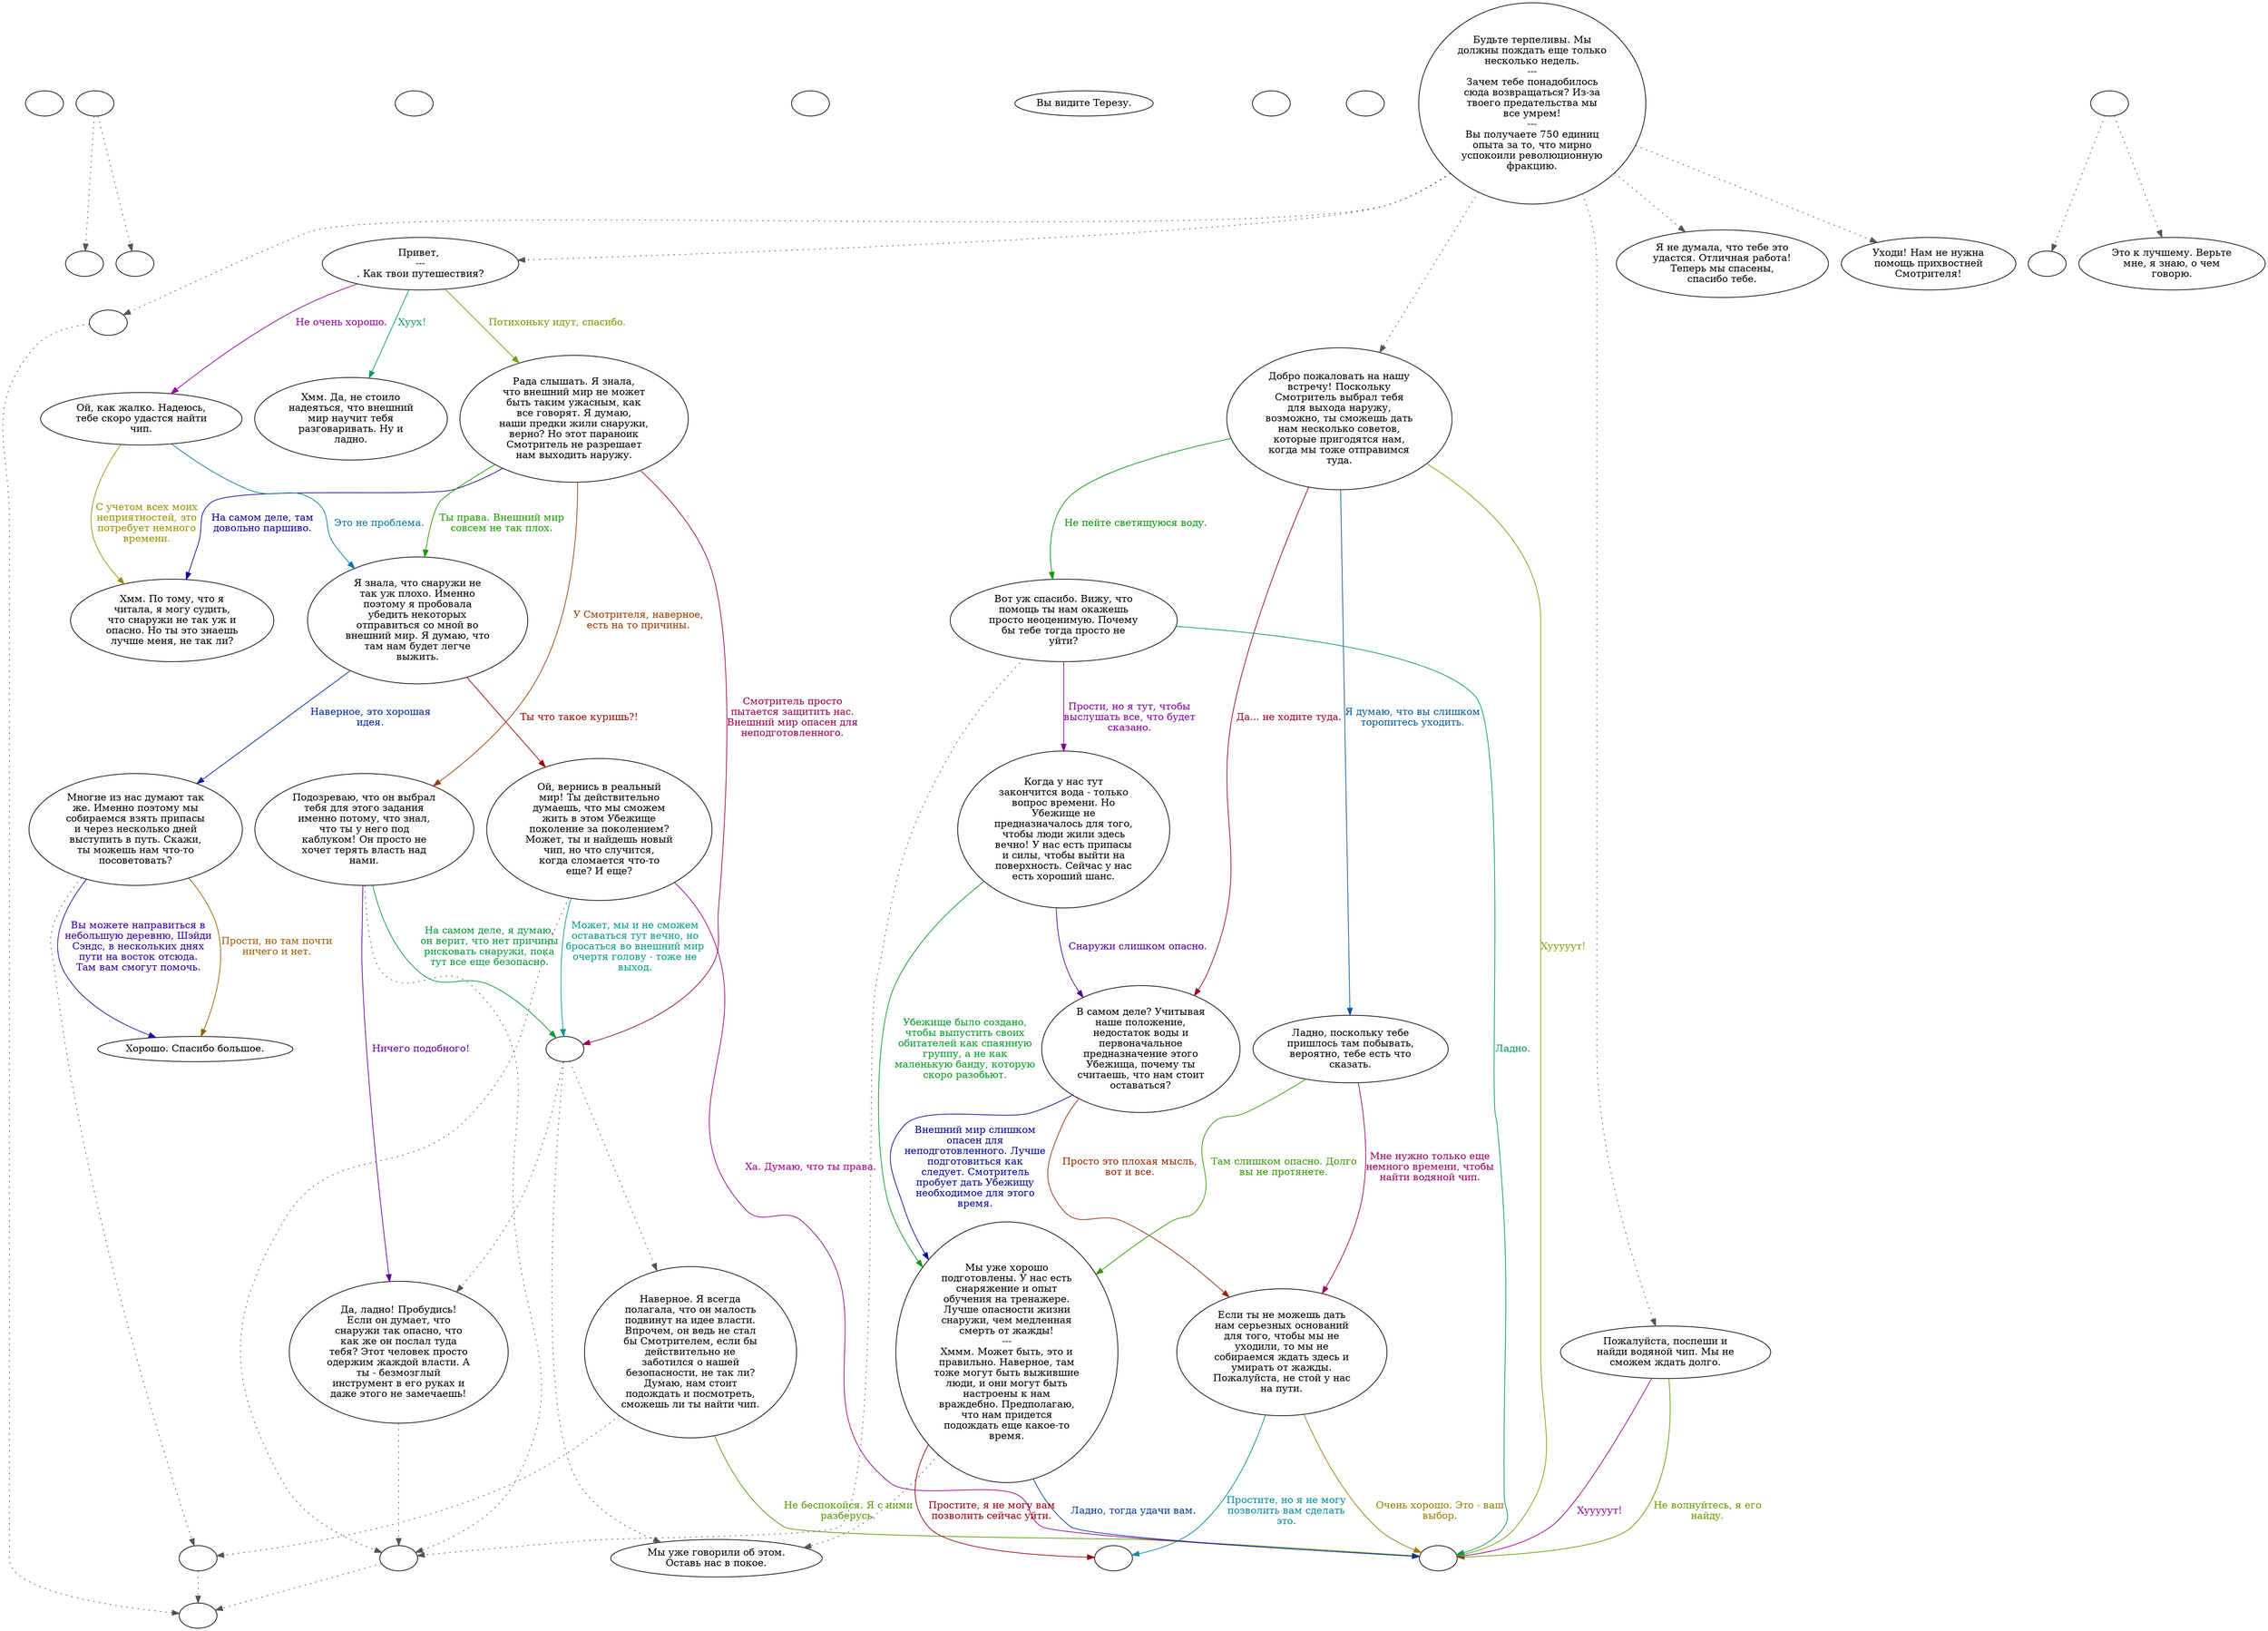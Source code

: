 digraph theresa {
  "start" [style=filled       fillcolor="#FFFFFF"       color="#000000"]
  "start" [label=""]
  "critter_p_proc" [style=filled       fillcolor="#FFFFFF"       color="#000000"]
  "critter_p_proc" -> "rebel_meeting" [style=dotted color="#555555"]
  "critter_p_proc" -> "sleeping" [style=dotted color="#555555"]
  "critter_p_proc" [label=""]
  "damage_p_proc" [style=filled       fillcolor="#FFFFFF"       color="#000000"]
  "damage_p_proc" [label=""]
  "destroy_p_proc" [style=filled       fillcolor="#FFFFFF"       color="#000000"]
  "destroy_p_proc" [label=""]
  "look_at_p_proc" [style=filled       fillcolor="#FFFFFF"       color="#000000"]
  "look_at_p_proc" [label="Вы видите Терезу."]
  "map_enter_p_proc" [style=filled       fillcolor="#FFFFFF"       color="#000000"]
  "map_enter_p_proc" [label=""]
  "pickup_p_proc" [style=filled       fillcolor="#FFFFFF"       color="#000000"]
  "pickup_p_proc" [label=""]
  "talk_p_proc" [style=filled       fillcolor="#FFFFFF"       color="#000000"]
  "talk_p_proc" -> "get_reaction" [style=dotted color="#555555"]
  "talk_p_proc" -> "Theresa24" [style=dotted color="#555555"]
  "talk_p_proc" -> "Theresa23" [style=dotted color="#555555"]
  "talk_p_proc" -> "Theresa15" [style=dotted color="#555555"]
  "talk_p_proc" -> "Theresa01" [style=dotted color="#555555"]
  "talk_p_proc" -> "Theresa14" [style=dotted color="#555555"]
  "talk_p_proc" [label="Будьте терпеливы. Мы\nдолжны пождать еще только\nнесколько недель.\n---\nЗачем тебе понадобилось\nсюда возвращаться? Из-за\nтвоего предательства мы\nвсе умрем!\n---\nВы получаете 750 единиц\nопыта за то, что мирно\nуспокоили революционную\nфракцию."]
  "timed_event_p_proc" [style=filled       fillcolor="#FFFFFF"       color="#000000"]
  "timed_event_p_proc" -> "begin_meeting" [style=dotted color="#555555"]
  "timed_event_p_proc" -> "say_lines" [style=dotted color="#555555"]
  "timed_event_p_proc" [label=""]
  "Theresa01" [style=filled       fillcolor="#FFFFFF"       color="#000000"]
  "Theresa01" [label="Привет, \n---\n. Как твои путешествия?"]
  "Theresa01" -> "Theresa02" [label="Потихоньку идут, спасибо." color="#719900" fontcolor="#719900"]
  "Theresa01" -> "Theresa03" [label="Не очень хорошо." color="#940099" fontcolor="#940099"]
  "Theresa01" -> "Theresa04" [label="Хуух!" color="#009968" fontcolor="#009968"]
  "Theresa02" [style=filled       fillcolor="#FFFFFF"       color="#000000"]
  "Theresa02" [label="Рада слышать. Я знала,\nчто внешний мир не может\nбыть таким ужасным, как\nвсе говорят. Я думаю,\nнаши предки жили снаружи,\nверно? Но этот параноик\nСмотритель не разрешает\nнам выходить наружу."]
  "Theresa02" -> "Theresa05" [label="У Смотрителя, наверное,\nесть на то причины." color="#993B00" fontcolor="#993B00"]
  "Theresa02" -> "Theresa06" [label="На самом деле, там\nдовольно паршиво." color="#0E0099" fontcolor="#0E0099"]
  "Theresa02" -> "Theresa07" [label="Ты права. Внешний мир\nсовсем не так плох." color="#1E9900" fontcolor="#1E9900"]
  "Theresa02" -> "Theresa02a" [label="Смотритель просто\nпытается защитить нас.\nВнешний мир опасен для\nнеподготовленного." color="#99004B" fontcolor="#99004B"]
  "Theresa02a" [style=filled       fillcolor="#FFFFFF"       color="#000000"]
  "Theresa02a" -> "Theresa08" [style=dotted color="#555555"]
  "Theresa02a" -> "Theresa09" [style=dotted color="#555555"]
  "Theresa02a" -> "Theresa25" [style=dotted color="#555555"]
  "Theresa02a" [label=""]
  "Theresa03" [style=filled       fillcolor="#FFFFFF"       color="#000000"]
  "Theresa03" [label="Ой, как жалко. Надеюсь,\nтебе скоро удастся найти\nчип."]
  "Theresa03" -> "Theresa07" [label="Это не проблема." color="#007799" fontcolor="#007799"]
  "Theresa03" -> "Theresa06" [label="С учетом всех моих\nнеприятностей, это\nпотребует немного\nвремени." color="#998E00" fontcolor="#998E00"]
  "Theresa04" [style=filled       fillcolor="#FFFFFF"       color="#000000"]
  "Theresa04" [label="Хмм. Да, не стоило\nнадеяться, что внешний\nмир научит тебя\nразговаривать. Ну и\nладно."]
  "Theresa05" [style=filled       fillcolor="#FFFFFF"       color="#000000"]
  "Theresa05" -> "DownReact" [style=dotted color="#555555"]
  "Theresa05" [label="Подозреваю, что он выбрал\nтебя для этого задания\nименно потому, что знал,\nчто ты у него под\nкаблуком! Он просто не\nхочет терять власть над\nнами."]
  "Theresa05" -> "Theresa09" [label="Ничего подобного!" color="#610099" fontcolor="#610099"]
  "Theresa05" -> "Theresa02a" [label="На самом деле, я думаю,\nон верит, что нет причины\nрисковать снаружи, пока\nтут все еще безопасно." color="#009935" fontcolor="#009935"]
  "Theresa06" [style=filled       fillcolor="#FFFFFF"       color="#000000"]
  "Theresa06" [label="Хмм. По тому, что я\nчитала, я могу судить,\nчто снаружи не так уж и\nопасно. Но ты это знаешь\nлучше меня, не так ли?"]
  "Theresa07" [style=filled       fillcolor="#FFFFFF"       color="#000000"]
  "Theresa07" [label="Я знала, что снаружи не\nтак уж плохо. Именно\nпоэтому я пробовала\nубедить некоторых\nотправиться со мной во\nвнешний мир. Я думаю, что\nтам нам будет легче\nвыжить."]
  "Theresa07" -> "Theresa11" [label="Ты что такое куришь?!" color="#990800" fontcolor="#990800"]
  "Theresa07" -> "Theresa12" [label="Наверное, это хорошая\nидея." color="#002599" fontcolor="#002599"]
  "Theresa08" [style=filled       fillcolor="#FFFFFF"       color="#000000"]
  "Theresa08" -> "UpReact" [style=dotted color="#555555"]
  "Theresa08" [label="Наверное. Я всегда\nполагала, что он малость\nподвинут на идее власти.\nВпрочем, он ведь не стал\nбы Смотрителем, если бы\nдействительно не\nзаботился о нашей\nбезопасности, не так ли?\nДумаю, нам стоит\nподождать и посмотреть,\nсможешь ли ты найти чип."]
  "Theresa08" -> "TheresaEnd" [label="Не беспокойся. Я с ними\nразберусь." color="#519900" fontcolor="#519900"]
  "Theresa09" [style=filled       fillcolor="#FFFFFF"       color="#000000"]
  "Theresa09" -> "DownReact" [style=dotted color="#555555"]
  "Theresa09" [label="Да, ладно! Пробудись!\nЕсли он думает, что\nснаружи так опасно, что\nкак же он послал туда\nтебя? Этот человек просто\nодержим жаждой власти. А\nты - безмозглый\nинструмент в его руках и\nдаже этого не замечаешь!"]
  "Theresa11" [style=filled       fillcolor="#FFFFFF"       color="#000000"]
  "Theresa11" -> "DownReact" [style=dotted color="#555555"]
  "Theresa11" [label="Ой, вернись в реальный\nмир! Ты действительно\nдумаешь, что мы сможем\nжить в этом Убежище\nпоколение за поколением?\nМожет, ты и найдешь новый\nчип, но что случится,\nкогда сломается что-то\nеще? И еще?"]
  "Theresa11" -> "TheresaEnd" [label="Ха. Думаю, что ты права." color="#99007E" fontcolor="#99007E"]
  "Theresa11" -> "Theresa02a" [label="Может, мы и не сможем\nоставаться тут вечно, но\nбросаться во внешний мир\nочертя голову - тоже не\nвыход." color="#009987" fontcolor="#009987"]
  "Theresa12" [style=filled       fillcolor="#FFFFFF"       color="#000000"]
  "Theresa12" -> "UpReact" [style=dotted color="#555555"]
  "Theresa12" [label="Многие из нас думают так\nже. Именно поэтому мы\nсобираемся взять припасы\nи через несколько дней\nвыступить в путь. Скажи,\nты можешь нам что-то\nпосоветовать?"]
  "Theresa12" -> "Theresa13" [label="Прости, но там почти\nничего и нет." color="#995B00" fontcolor="#995B00"]
  "Theresa12" -> "Theresa13" [label="Вы можете направиться в\nнебольшую деревню, Шэйди\nСэндс, в нескольких днях\nпути на восток отсюда.\nТам вам смогут помочь." color="#2E0099" fontcolor="#2E0099"]
  "Theresa13" [style=filled       fillcolor="#FFFFFF"       color="#000000"]
  "Theresa13" [label="Хорошо. Спасибо большое."]
  "Theresa14" [style=filled       fillcolor="#FFFFFF"       color="#000000"]
  "Theresa14" [label="Уходи! Нам не нужна\nпомощь прихвостней\nСмотрителя!"]
  "Theresa15" [style=filled       fillcolor="#FFFFFF"       color="#000000"]
  "Theresa15" [label="Добро пожаловать на нашу\nвстречу! Поскольку\nСмотритель выбрал тебя\nдля выхода наружу,\nвозможно, ты сможешь дать\nнам несколько советов,\nкоторые пригодятся нам,\nкогда мы тоже отправимся\nтуда."]
  "Theresa15" -> "Theresa16" [label="Не пейте светящуюся воду." color="#009901" fontcolor="#009901"]
  "Theresa15" -> "Theresa17" [label="Да... не ходите туда." color="#99002B" fontcolor="#99002B"]
  "Theresa15" -> "Theresa18" [label="Я думаю, что вы слишком\nторопитесь уходить." color="#005899" fontcolor="#005899"]
  "Theresa15" -> "TheresaEnd" [label="Хууууут!" color="#859900" fontcolor="#859900"]
  "Theresa16" [style=filled       fillcolor="#FFFFFF"       color="#000000"]
  "Theresa16" -> "DownReact" [style=dotted color="#555555"]
  "Theresa16" [label="Вот уж спасибо. Вижу, что\nпомощь ты нам окажешь\nпросто неоценимую. Почему\nбы тебе тогда просто не\nуйти?"]
  "Theresa16" -> "Theresa20" [label="Прости, но я тут, чтобы\nвыслушать все, что будет\nсказано." color="#810099" fontcolor="#810099"]
  "Theresa16" -> "TheresaEnd" [label="Ладно." color="#009954" fontcolor="#009954"]
  "Theresa17" [style=filled       fillcolor="#FFFFFF"       color="#000000"]
  "Theresa17" [label="В самом деле? Учитывая\nнаше положение,\nнедостаток воды и\nпервоначальное\nпредназначение этого\nУбежища, почему ты\nсчитаешь, что нам стоит\nоставаться?"]
  "Theresa17" -> "Theresa19" [label="Просто это плохая мысль,\nвот и все." color="#992800" fontcolor="#992800"]
  "Theresa17" -> "Theresa21" [label="Внешний мир слишком\nопасен для\nнеподготовленного. Лучше\nподготовиться как\nследует. Смотритель\nпробует дать Убежищу\nнеобходимое для этого\nвремя." color="#000599" fontcolor="#000599"]
  "Theresa18" [style=filled       fillcolor="#FFFFFF"       color="#000000"]
  "Theresa18" [label="Ладно, поскольку тебе\nпришлось там побывать,\nвероятно, тебе есть что\nсказать."]
  "Theresa18" -> "Theresa21" [label="Там слишком опасно. Долго\nвы не протянете." color="#329900" fontcolor="#329900"]
  "Theresa18" -> "Theresa19" [label="Мне нужно только еще\nнемного времени, чтобы\nнайти водяной чип." color="#99005E" fontcolor="#99005E"]
  "Theresa19" [style=filled       fillcolor="#FFFFFF"       color="#000000"]
  "Theresa19" [label="Если ты не можешь дать\nнам серьезных оснований\nдля того, чтобы мы не\nуходили, то мы не\nсобираемся ждать здесь и\nумирать от жажды.\nПожалуйста, не стой у нас\nна пути."]
  "Theresa19" -> "TheresaCombat" [label="Простите, но я не могу\nпозволить вам сделать\nэто." color="#008B99" fontcolor="#008B99"]
  "Theresa19" -> "TheresaEnd" [label="Очень хорошо. Это - ваш\nвыбор." color="#997A00" fontcolor="#997A00"]
  "Theresa20" [style=filled       fillcolor="#FFFFFF"       color="#000000"]
  "Theresa20" [label="Когда у нас тут\nзакончится вода - только\nвопрос времени. Но\nУбежище не\nпредназначалось для того,\nчтобы люди жили здесь\nвечно! У нас есть припасы\nи силы, чтобы выйти на\nповерхность. Сейчас у нас\nесть хороший шанс."]
  "Theresa20" -> "Theresa17" [label="Снаружи слишком опасно." color="#4E0099" fontcolor="#4E0099"]
  "Theresa20" -> "Theresa21" [label="Убежище было создано,\nчтобы выпустить своих\nобитателей как спаянную\nгруппу, а не как\nмаленькую банду, которую\nскоро разобьют." color="#009921" fontcolor="#009921"]
  "Theresa21" [style=filled       fillcolor="#FFFFFF"       color="#000000"]
  "Theresa21" -> "Theresa25" [style=dotted color="#555555"]
  "Theresa21" [label="Мы уже хорошо\nподготовлены. У нас есть\nснаряжение и опыт\nобучения на тренажере.\nЛучше опасности жизни\nснаружи, чем медленная\nсмерть от жажды!\n---\nХммм. Может быть, это и\nправильно. Наверное, там\nтоже могут быть выжившие\nлюди, и они могут быть\nнастроены к нам\nвраждебно. Предполагаю,\nчто нам придется\nподождать еще какое-то\nвремя."]
  "Theresa21" -> "TheresaCombat" [label="Простите, я не могу вам\nпозволить сейчас уйти." color="#99000C" fontcolor="#99000C"]
  "Theresa21" -> "TheresaEnd" [label="Ладно, тогда удачи вам." color="#003899" fontcolor="#003899"]
  "Theresa23" [style=filled       fillcolor="#FFFFFF"       color="#000000"]
  "Theresa23" [label="Пожалуйста, поспеши и\nнайди водяной чип. Мы не\nсможем ждать долго."]
  "Theresa23" -> "TheresaEnd" [label="Не волнуйтесь, я его\nнайду." color="#659900" fontcolor="#659900"]
  "Theresa23" -> "TheresaEnd" [label="Хууууут!" color="#990092" fontcolor="#990092"]
  "Theresa24" [style=filled       fillcolor="#FFFFFF"       color="#000000"]
  "Theresa24" [label="Я не думала, что тебе это\nудастся. Отличная работа!\nТеперь мы спасены,\nспасибо тебе."]
  "Theresa25" [style=filled       fillcolor="#FFFFFF"       color="#000000"]
  "Theresa25" [label="Мы уже говорили об этом.\nОставь нас в покое."]
  "TheresaEnd" [style=filled       fillcolor="#FFFFFF"       color="#000000"]
  "TheresaEnd" [label=""]
  "TheresaCombat" [style=filled       fillcolor="#FFFFFF"       color="#000000"]
  "TheresaCombat" [label=""]
  "begin_meeting" [style=filled       fillcolor="#FFFFFF"       color="#000000"]
  "begin_meeting" [label=""]
  "say_lines" [style=filled       fillcolor="#FFFFFF"       color="#000000"]
  "say_lines" [label="Это к лучшему. Верьте\nмне, я знаю, о чем\nговорю."]
  "rebel_meeting" [style=filled       fillcolor="#FFFFFF"       color="#000000"]
  "rebel_meeting" [label=""]
  "sleeping" [style=filled       fillcolor="#FFFFFF"       color="#000000"]
  "sleeping" [label=""]
  "get_reaction" [style=filled       fillcolor="#FFFFFF"       color="#000000"]
  "get_reaction" -> "ReactToLevel" [style=dotted color="#555555"]
  "get_reaction" [label=""]
  "ReactToLevel" [style=filled       fillcolor="#FFFFFF"       color="#000000"]
  "ReactToLevel" [label=""]
  "UpReact" [style=filled       fillcolor="#FFFFFF"       color="#000000"]
  "UpReact" -> "ReactToLevel" [style=dotted color="#555555"]
  "UpReact" [label=""]
  "DownReact" [style=filled       fillcolor="#FFFFFF"       color="#000000"]
  "DownReact" -> "ReactToLevel" [style=dotted color="#555555"]
  "DownReact" [label=""]
}